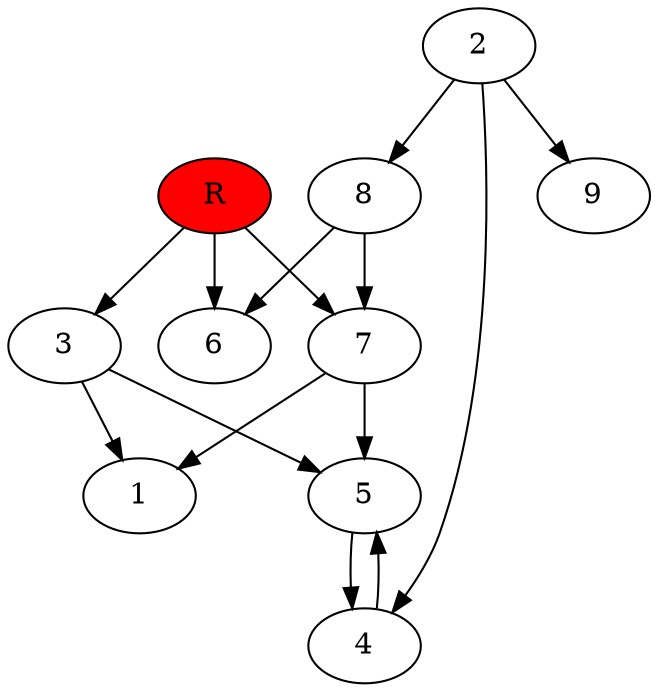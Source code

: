 digraph prb40694 {
	1
	2
	3
	4
	5
	6
	7
	8
	R [fillcolor="#ff0000" style=filled]
	2 -> 4
	2 -> 8
	2 -> 9
	3 -> 1
	3 -> 5
	4 -> 5
	5 -> 4
	7 -> 1
	7 -> 5
	8 -> 6
	8 -> 7
	R -> 3
	R -> 6
	R -> 7
}
